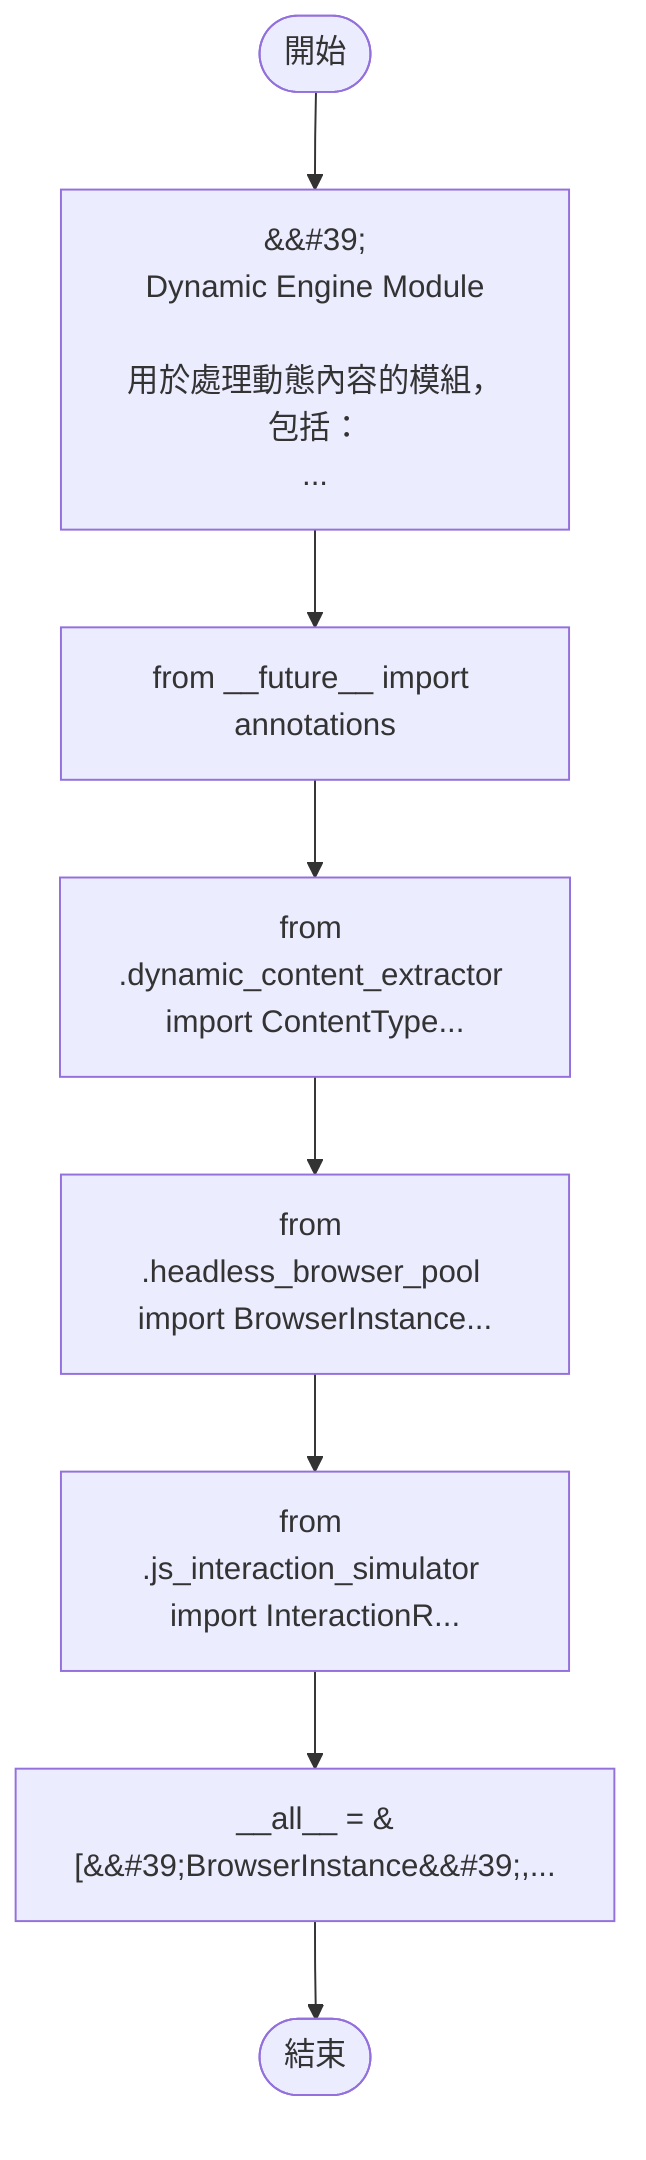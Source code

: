 flowchart TB
    n1([開始])
    n2([結束])
    n3[&amp;&#35;39;\nDynamic Engine Module\n\n用於處理動態內容的模組，包括：\n...]
    n4[from __future__ import annotations]
    n5[from .dynamic_content_extractor import ContentType...]
    n6[from .headless_browser_pool import BrowserInstance...]
    n7[from .js_interaction_simulator import InteractionR...]
    n8[__all__ = &#91;&amp;&#35;39;BrowserInstance&amp;&#35;39;,...]
    n1 --> n3
    n3 --> n4
    n4 --> n5
    n5 --> n6
    n6 --> n7
    n7 --> n8
    n8 --> n2